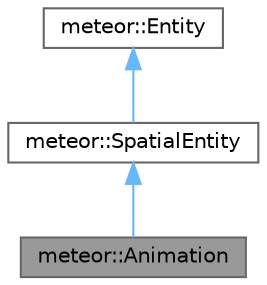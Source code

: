 digraph "meteor::Animation"
{
 // LATEX_PDF_SIZE
  bgcolor="transparent";
  edge [fontname=Helvetica,fontsize=10,labelfontname=Helvetica,labelfontsize=10];
  node [fontname=Helvetica,fontsize=10,shape=box,height=0.2,width=0.4];
  Node1 [id="Node000001",label="meteor::Animation",height=0.2,width=0.4,color="gray40", fillcolor="grey60", style="filled", fontcolor="black",tooltip="Animation entity provides sprite - sheet based animation system to meteor."];
  Node2 -> Node1 [id="edge1_Node000001_Node000002",dir="back",color="steelblue1",style="solid",tooltip=" "];
  Node2 [id="Node000002",label="meteor::SpatialEntity",height=0.2,width=0.4,color="gray40", fillcolor="white", style="filled",URL="$classmeteor_1_1_spatial_entity.html",tooltip="Spatial Entity is the base entity for all types present in scene. This entity keeps track of spatial ..."];
  Node3 -> Node2 [id="edge2_Node000002_Node000003",dir="back",color="steelblue1",style="solid",tooltip=" "];
  Node3 [id="Node000003",label="meteor::Entity",height=0.2,width=0.4,color="gray40", fillcolor="white", style="filled",URL="$classmeteor_1_1_entity.html",tooltip="An Entity is the base class for all data and behaviour oriented objects in meteor...."];
}

